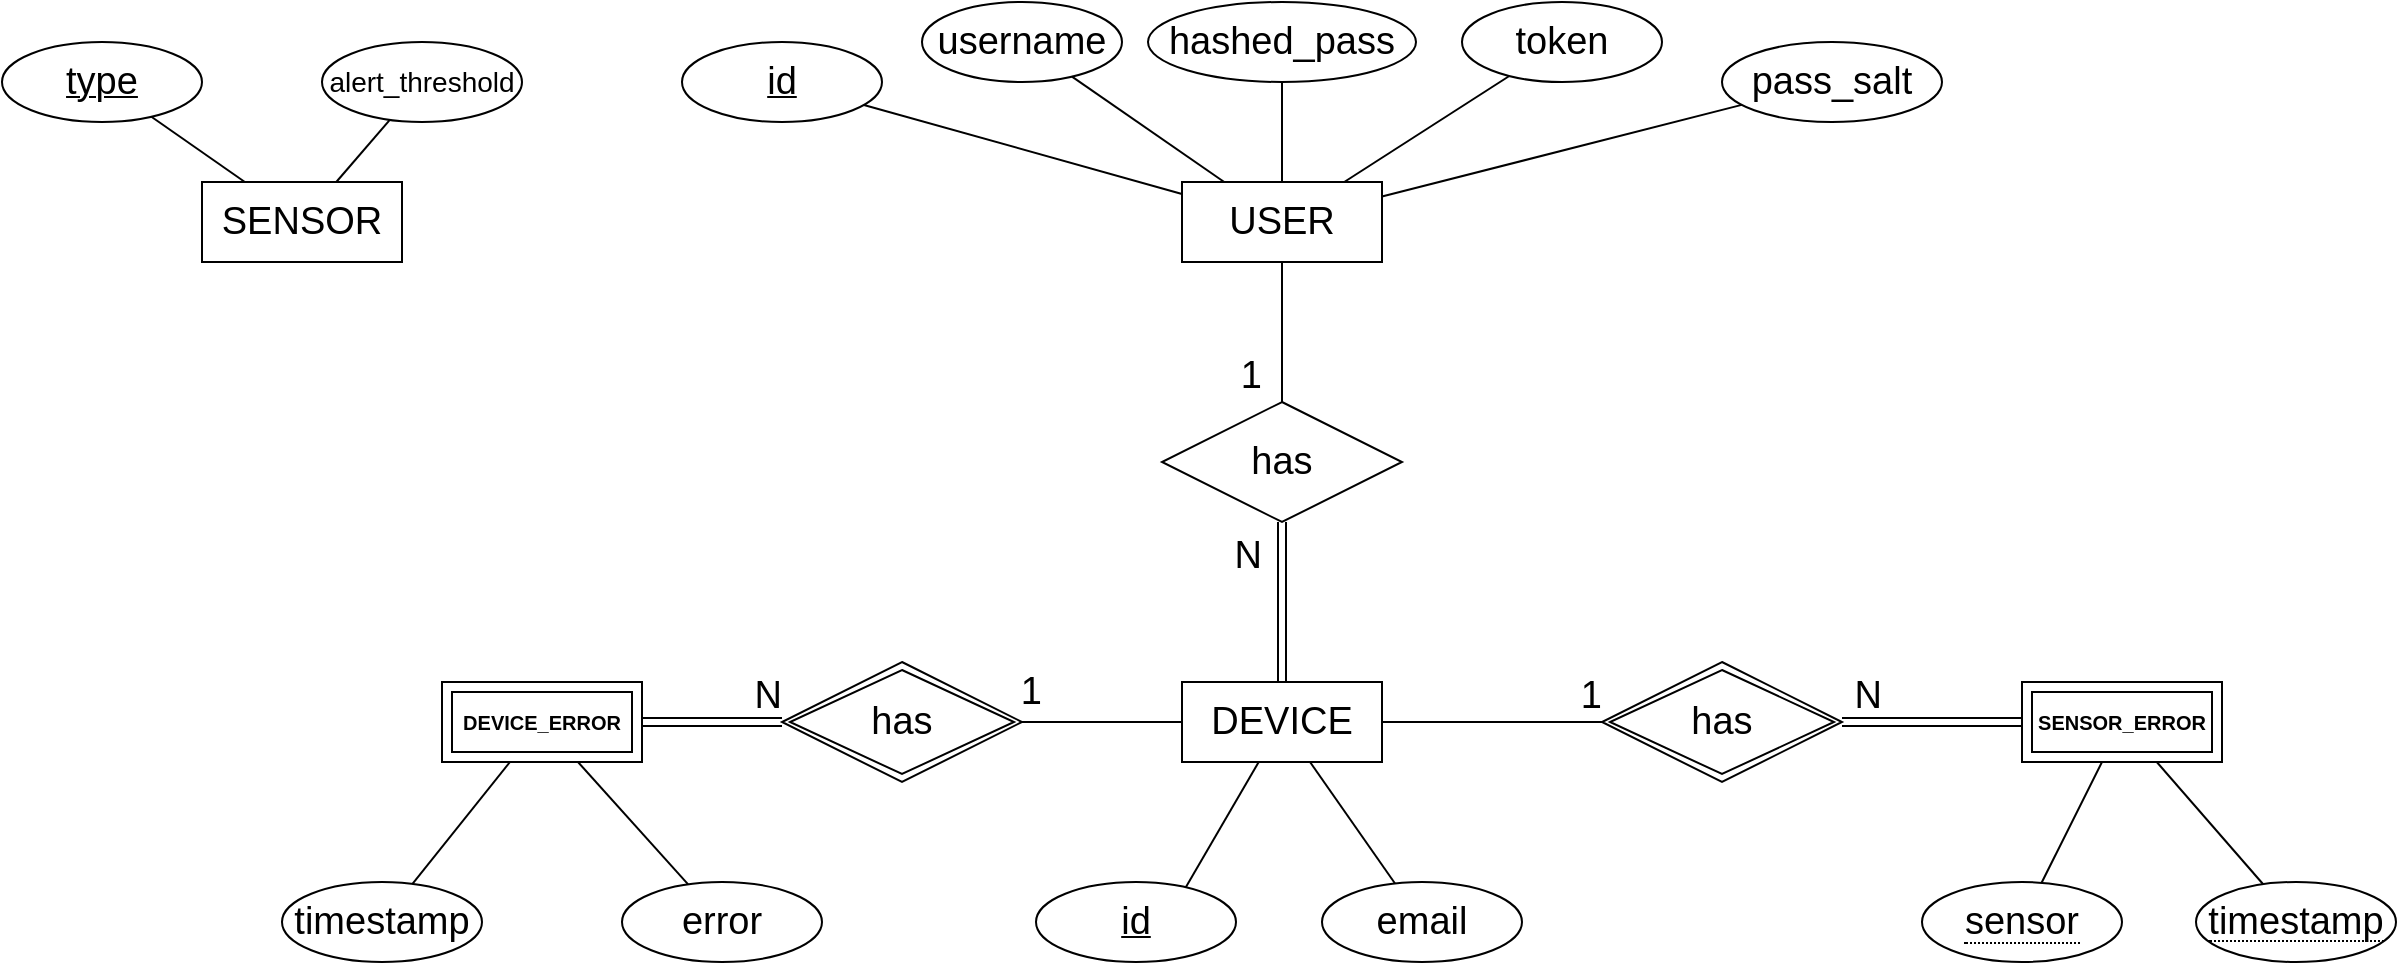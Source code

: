 <mxfile version="21.2.8" type="device">
  <diagram name="Página-1" id="dSMESLf1brXUNQfupKq1">
    <mxGraphModel dx="1877" dy="621" grid="1" gridSize="10" guides="1" tooltips="1" connect="1" arrows="1" fold="1" page="1" pageScale="1" pageWidth="827" pageHeight="1169" math="0" shadow="0">
      <root>
        <mxCell id="0" />
        <mxCell id="1" parent="0" />
        <mxCell id="UeETvZMfSn2D6VsuQUf8-4" value="" style="endArrow=none;html=1;rounded=0;" parent="1" target="7Dnz9T_1jgGXGvEqVInA-2" edge="1">
          <mxGeometry relative="1" as="geometry">
            <mxPoint x="317.471" y="470.225" as="sourcePoint" />
            <mxPoint x="344" y="400" as="targetPoint" />
          </mxGeometry>
        </mxCell>
        <mxCell id="UeETvZMfSn2D6VsuQUf8-6" value="" style="endArrow=none;html=1;rounded=0;" parent="1" source="UeETvZMfSn2D6VsuQUf8-8" target="7Dnz9T_1jgGXGvEqVInA-2" edge="1">
          <mxGeometry relative="1" as="geometry">
            <mxPoint x="417.117" y="309.325" as="sourcePoint" />
            <mxPoint x="388.182" y="400" as="targetPoint" />
          </mxGeometry>
        </mxCell>
        <mxCell id="UeETvZMfSn2D6VsuQUf8-8" value="&lt;font style=&quot;font-size: 19px;&quot;&gt;email&lt;/font&gt;" style="ellipse;whiteSpace=wrap;html=1;align=center;" parent="1" vertex="1">
          <mxGeometry x="390" y="460" width="100" height="40" as="geometry" />
        </mxCell>
        <mxCell id="UeETvZMfSn2D6VsuQUf8-17" value="&lt;font style=&quot;font-size: 19px;&quot;&gt;USER&lt;/font&gt;" style="whiteSpace=wrap;html=1;align=center;" parent="1" vertex="1">
          <mxGeometry x="320" y="110" width="100" height="40" as="geometry" />
        </mxCell>
        <mxCell id="UeETvZMfSn2D6VsuQUf8-18" value="&lt;font style=&quot;font-size: 19px;&quot;&gt;id&lt;/font&gt;" style="ellipse;whiteSpace=wrap;html=1;align=center;fontStyle=4;" parent="1" vertex="1">
          <mxGeometry x="70" y="40" width="100" height="40" as="geometry" />
        </mxCell>
        <mxCell id="UeETvZMfSn2D6VsuQUf8-20" value="" style="endArrow=none;html=1;rounded=0;" parent="1" source="UeETvZMfSn2D6VsuQUf8-18" target="UeETvZMfSn2D6VsuQUf8-17" edge="1">
          <mxGeometry relative="1" as="geometry">
            <mxPoint x="236.75" y="48.844" as="sourcePoint" />
            <mxPoint x="284" y="100" as="targetPoint" />
          </mxGeometry>
        </mxCell>
        <mxCell id="UeETvZMfSn2D6VsuQUf8-28" value="&lt;font style=&quot;font-size: 19px;&quot;&gt;username&lt;/font&gt;" style="ellipse;whiteSpace=wrap;html=1;align=center;" parent="1" vertex="1">
          <mxGeometry x="190" y="20" width="100" height="40" as="geometry" />
        </mxCell>
        <mxCell id="UeETvZMfSn2D6VsuQUf8-29" value="" style="endArrow=none;html=1;rounded=0;" parent="1" source="UeETvZMfSn2D6VsuQUf8-28" target="UeETvZMfSn2D6VsuQUf8-17" edge="1">
          <mxGeometry relative="1" as="geometry">
            <mxPoint x="253.908" y="47.565" as="sourcePoint" />
            <mxPoint x="352.727" y="120" as="targetPoint" />
          </mxGeometry>
        </mxCell>
        <mxCell id="UeETvZMfSn2D6VsuQUf8-30" value="" style="endArrow=none;html=1;rounded=0;" parent="1" source="UeETvZMfSn2D6VsuQUf8-31" target="UeETvZMfSn2D6VsuQUf8-17" edge="1">
          <mxGeometry relative="1" as="geometry">
            <mxPoint x="357.908" y="47.565" as="sourcePoint" />
            <mxPoint x="470.667" y="110" as="targetPoint" />
          </mxGeometry>
        </mxCell>
        <mxCell id="UeETvZMfSn2D6VsuQUf8-31" value="&lt;font style=&quot;font-size: 19px;&quot;&gt;hashed_pass&lt;/font&gt;" style="ellipse;whiteSpace=wrap;html=1;align=center;fontSize=12;" parent="1" vertex="1">
          <mxGeometry x="303" y="20" width="134" height="40" as="geometry" />
        </mxCell>
        <mxCell id="UeETvZMfSn2D6VsuQUf8-35" value="&lt;font style=&quot;font-size: 19px;&quot;&gt;token&lt;/font&gt;" style="ellipse;whiteSpace=wrap;html=1;align=center;" parent="1" vertex="1">
          <mxGeometry x="460" y="20" width="100" height="40" as="geometry" />
        </mxCell>
        <mxCell id="UeETvZMfSn2D6VsuQUf8-36" value="" style="endArrow=none;html=1;rounded=0;" parent="1" source="UeETvZMfSn2D6VsuQUf8-35" target="UeETvZMfSn2D6VsuQUf8-17" edge="1">
          <mxGeometry relative="1" as="geometry">
            <mxPoint x="490.471" y="57.647" as="sourcePoint" />
            <mxPoint x="406.8" y="120" as="targetPoint" />
          </mxGeometry>
        </mxCell>
        <mxCell id="UeETvZMfSn2D6VsuQUf8-39" value="" style="endArrow=none;html=1;rounded=0;" parent="1" source="UeETvZMfSn2D6VsuQUf8-17" target="7Dnz9T_1jgGXGvEqVInA-4" edge="1">
          <mxGeometry relative="1" as="geometry">
            <mxPoint x="340" y="240" as="sourcePoint" />
            <mxPoint x="370" y="220" as="targetPoint" />
          </mxGeometry>
        </mxCell>
        <mxCell id="UeETvZMfSn2D6VsuQUf8-40" value="&lt;font style=&quot;font-size: 19px;&quot;&gt;1&lt;/font&gt;" style="resizable=0;html=1;align=right;verticalAlign=bottom;" parent="UeETvZMfSn2D6VsuQUf8-39" connectable="0" vertex="1">
          <mxGeometry x="1" relative="1" as="geometry">
            <mxPoint x="-10" as="offset" />
          </mxGeometry>
        </mxCell>
        <mxCell id="9vKTberl2-GkA3S6Uj2w-21" value="&lt;font style=&quot;font-size: 19px;&quot;&gt;1&lt;/font&gt;" style="resizable=0;html=1;align=right;verticalAlign=bottom;" parent="UeETvZMfSn2D6VsuQUf8-39" connectable="0" vertex="1">
          <mxGeometry x="1" relative="1" as="geometry">
            <mxPoint x="160" y="160" as="offset" />
          </mxGeometry>
        </mxCell>
        <mxCell id="DyhMUcyQUTq48QUbvWEY-9" value="&lt;font style=&quot;font-size: 19px;&quot;&gt;1&lt;/font&gt;" style="resizable=0;html=1;align=right;verticalAlign=bottom;" parent="UeETvZMfSn2D6VsuQUf8-39" connectable="0" vertex="1">
          <mxGeometry x="1" relative="1" as="geometry">
            <mxPoint x="-120" y="158" as="offset" />
          </mxGeometry>
        </mxCell>
        <mxCell id="UeETvZMfSn2D6VsuQUf8-41" value="" style="endArrow=none;html=1;rounded=0;shape=link;exitX=0.5;exitY=0;exitDx=0;exitDy=0;" parent="1" source="7Dnz9T_1jgGXGvEqVInA-2" target="7Dnz9T_1jgGXGvEqVInA-4" edge="1">
          <mxGeometry relative="1" as="geometry">
            <mxPoint x="370" y="360" as="sourcePoint" />
            <mxPoint x="370" y="280" as="targetPoint" />
          </mxGeometry>
        </mxCell>
        <mxCell id="UeETvZMfSn2D6VsuQUf8-42" value="&lt;font style=&quot;font-size: 19px;&quot;&gt;N&lt;/font&gt;" style="resizable=0;html=1;align=right;verticalAlign=bottom;" parent="UeETvZMfSn2D6VsuQUf8-41" connectable="0" vertex="1">
          <mxGeometry x="1" relative="1" as="geometry">
            <mxPoint x="-10" y="30" as="offset" />
          </mxGeometry>
        </mxCell>
        <mxCell id="9vKTberl2-GkA3S6Uj2w-23" value="&lt;font style=&quot;font-size: 19px;&quot;&gt;N&lt;/font&gt;" style="resizable=0;html=1;align=right;verticalAlign=bottom;" parent="UeETvZMfSn2D6VsuQUf8-41" connectable="0" vertex="1">
          <mxGeometry x="1" relative="1" as="geometry">
            <mxPoint x="300" y="100" as="offset" />
          </mxGeometry>
        </mxCell>
        <mxCell id="DyhMUcyQUTq48QUbvWEY-13" value="&lt;font style=&quot;font-size: 19px;&quot;&gt;N&lt;/font&gt;" style="resizable=0;html=1;align=right;verticalAlign=bottom;" parent="UeETvZMfSn2D6VsuQUf8-41" connectable="0" vertex="1">
          <mxGeometry x="1" relative="1" as="geometry">
            <mxPoint x="-250" y="100" as="offset" />
          </mxGeometry>
        </mxCell>
        <mxCell id="UeETvZMfSn2D6VsuQUf8-49" value="&lt;font style=&quot;font-size: 19px;&quot;&gt;pass_salt&lt;/font&gt;" style="ellipse;whiteSpace=wrap;html=1;align=center;" parent="1" vertex="1">
          <mxGeometry x="590" y="40" width="110" height="40" as="geometry" />
        </mxCell>
        <mxCell id="UeETvZMfSn2D6VsuQUf8-50" value="" style="endArrow=none;html=1;rounded=0;" parent="1" source="UeETvZMfSn2D6VsuQUf8-49" target="UeETvZMfSn2D6VsuQUf8-17" edge="1">
          <mxGeometry relative="1" as="geometry">
            <mxPoint x="572.291" y="117.647" as="sourcePoint" />
            <mxPoint x="490.002" y="170" as="targetPoint" />
          </mxGeometry>
        </mxCell>
        <mxCell id="9vKTberl2-GkA3S6Uj2w-3" style="edgeStyle=orthogonalEdgeStyle;rounded=0;orthogonalLoop=1;jettySize=auto;html=1;endArrow=none;endFill=0;" parent="1" source="7Dnz9T_1jgGXGvEqVInA-2" target="9vKTberl2-GkA3S6Uj2w-16" edge="1">
          <mxGeometry relative="1" as="geometry">
            <mxPoint x="525" y="380" as="targetPoint" />
          </mxGeometry>
        </mxCell>
        <mxCell id="DyhMUcyQUTq48QUbvWEY-4" style="edgeStyle=orthogonalEdgeStyle;rounded=0;orthogonalLoop=1;jettySize=auto;html=1;endArrow=none;endFill=0;" parent="1" source="7Dnz9T_1jgGXGvEqVInA-2" target="DyhMUcyQUTq48QUbvWEY-3" edge="1">
          <mxGeometry relative="1" as="geometry" />
        </mxCell>
        <mxCell id="7Dnz9T_1jgGXGvEqVInA-2" value="&lt;font style=&quot;font-size: 19px;&quot;&gt;DEVICE&lt;/font&gt;" style="whiteSpace=wrap;html=1;align=center;" parent="1" vertex="1">
          <mxGeometry x="320" y="360" width="100" height="40" as="geometry" />
        </mxCell>
        <mxCell id="7Dnz9T_1jgGXGvEqVInA-3" value="&lt;font style=&quot;font-size: 19px;&quot;&gt;id&lt;/font&gt;" style="ellipse;whiteSpace=wrap;html=1;align=center;fontStyle=4;" parent="1" vertex="1">
          <mxGeometry x="247" y="460" width="100" height="40" as="geometry" />
        </mxCell>
        <mxCell id="7Dnz9T_1jgGXGvEqVInA-4" value="&lt;font style=&quot;font-size: 19px;&quot;&gt;has&lt;/font&gt;" style="shape=rhombus;perimeter=rhombusPerimeter;whiteSpace=wrap;html=1;align=center;" parent="1" vertex="1">
          <mxGeometry x="310" y="220" width="120" height="60" as="geometry" />
        </mxCell>
        <mxCell id="9vKTberl2-GkA3S6Uj2w-4" style="edgeStyle=orthogonalEdgeStyle;rounded=0;orthogonalLoop=1;jettySize=auto;html=1;shape=link;" parent="1" source="9vKTberl2-GkA3S6Uj2w-16" edge="1">
          <mxGeometry relative="1" as="geometry">
            <mxPoint x="645" y="380" as="sourcePoint" />
            <mxPoint x="749" y="380" as="targetPoint" />
          </mxGeometry>
        </mxCell>
        <mxCell id="9vKTberl2-GkA3S6Uj2w-9" value="" style="endArrow=none;html=1;rounded=0;" parent="1" source="9vKTberl2-GkA3S6Uj2w-18" target="9vKTberl2-GkA3S6Uj2w-14" edge="1">
          <mxGeometry relative="1" as="geometry">
            <mxPoint x="740" y="460" as="sourcePoint" />
            <mxPoint x="799.4" y="400" as="targetPoint" />
          </mxGeometry>
        </mxCell>
        <mxCell id="9vKTberl2-GkA3S6Uj2w-12" value="" style="endArrow=none;html=1;rounded=0;" parent="1" source="9vKTberl2-GkA3S6Uj2w-19" target="9vKTberl2-GkA3S6Uj2w-14" edge="1">
          <mxGeometry relative="1" as="geometry">
            <mxPoint x="914" y="480" as="sourcePoint" />
            <mxPoint x="822" y="400" as="targetPoint" />
          </mxGeometry>
        </mxCell>
        <mxCell id="9vKTberl2-GkA3S6Uj2w-14" value="SENSOR_ERROR" style="shape=ext;margin=3;double=1;whiteSpace=wrap;html=1;align=center;fontSize=10;fontStyle=1" parent="1" vertex="1">
          <mxGeometry x="740" y="360" width="100" height="40" as="geometry" />
        </mxCell>
        <mxCell id="9vKTberl2-GkA3S6Uj2w-16" value="has" style="shape=rhombus;double=1;perimeter=rhombusPerimeter;whiteSpace=wrap;html=1;align=center;fontSize=19;" parent="1" vertex="1">
          <mxGeometry x="530" y="350" width="120" height="60" as="geometry" />
        </mxCell>
        <mxCell id="9vKTberl2-GkA3S6Uj2w-18" value="&lt;span style=&quot;border-bottom: 1px dotted; font-size: 19px;&quot;&gt;sensor&lt;/span&gt;" style="ellipse;whiteSpace=wrap;html=1;align=center;fontSize=19;" parent="1" vertex="1">
          <mxGeometry x="690" y="460" width="100" height="40" as="geometry" />
        </mxCell>
        <mxCell id="9vKTberl2-GkA3S6Uj2w-19" value="&lt;span style=&quot;border-bottom: 1px dotted&quot;&gt;&lt;font style=&quot;font-size: 19px;&quot;&gt;timestamp&lt;/font&gt;&lt;/span&gt;" style="ellipse;whiteSpace=wrap;html=1;align=center;" parent="1" vertex="1">
          <mxGeometry x="827" y="460" width="100" height="40" as="geometry" />
        </mxCell>
        <mxCell id="DyhMUcyQUTq48QUbvWEY-5" style="edgeStyle=orthogonalEdgeStyle;rounded=0;orthogonalLoop=1;jettySize=auto;html=1;endArrow=none;endFill=0;shape=link;" parent="1" source="DyhMUcyQUTq48QUbvWEY-1" target="DyhMUcyQUTq48QUbvWEY-3" edge="1">
          <mxGeometry relative="1" as="geometry" />
        </mxCell>
        <mxCell id="DyhMUcyQUTq48QUbvWEY-1" value="DEVICE_ERROR" style="shape=ext;margin=3;double=1;whiteSpace=wrap;html=1;align=center;fontSize=10;fontStyle=1" parent="1" vertex="1">
          <mxGeometry x="-50" y="360" width="100" height="40" as="geometry" />
        </mxCell>
        <mxCell id="DyhMUcyQUTq48QUbvWEY-3" value="has" style="shape=rhombus;double=1;perimeter=rhombusPerimeter;whiteSpace=wrap;html=1;align=center;fontSize=19;" parent="1" vertex="1">
          <mxGeometry x="120" y="350" width="120" height="60" as="geometry" />
        </mxCell>
        <mxCell id="DyhMUcyQUTq48QUbvWEY-7" value="" style="endArrow=none;html=1;rounded=0;" parent="1" source="DyhMUcyQUTq48QUbvWEY-8" target="DyhMUcyQUTq48QUbvWEY-1" edge="1">
          <mxGeometry relative="1" as="geometry">
            <mxPoint x="-79.863" y="451.694" as="sourcePoint" />
            <mxPoint x="790" y="410" as="targetPoint" />
          </mxGeometry>
        </mxCell>
        <mxCell id="DyhMUcyQUTq48QUbvWEY-8" value="&lt;span style=&quot;font-size: 19px;&quot;&gt;error&lt;/span&gt;" style="ellipse;whiteSpace=wrap;html=1;align=center;" parent="1" vertex="1">
          <mxGeometry x="40" y="460" width="100" height="40" as="geometry" />
        </mxCell>
        <mxCell id="DyhMUcyQUTq48QUbvWEY-14" value="timestamp" style="ellipse;whiteSpace=wrap;html=1;align=center;fontSize=19;" parent="1" vertex="1">
          <mxGeometry x="-130" y="460" width="100" height="40" as="geometry" />
        </mxCell>
        <mxCell id="DyhMUcyQUTq48QUbvWEY-15" value="" style="endArrow=none;html=1;rounded=0;" parent="1" source="DyhMUcyQUTq48QUbvWEY-14" target="DyhMUcyQUTq48QUbvWEY-1" edge="1">
          <mxGeometry relative="1" as="geometry">
            <mxPoint x="10" y="470" as="sourcePoint" />
            <mxPoint x="10" y="410" as="targetPoint" />
          </mxGeometry>
        </mxCell>
        <mxCell id="NlqYLAlUPCJXsdATNQPp-1" value="&lt;font style=&quot;font-size: 19px;&quot;&gt;SENSOR&lt;/font&gt;" style="whiteSpace=wrap;html=1;align=center;" parent="1" vertex="1">
          <mxGeometry x="-170" y="110" width="100" height="40" as="geometry" />
        </mxCell>
        <mxCell id="NlqYLAlUPCJXsdATNQPp-9" value="&lt;font style=&quot;font-size: 19px;&quot;&gt;type&lt;/font&gt;" style="ellipse;whiteSpace=wrap;html=1;align=center;fontStyle=4;" parent="1" vertex="1">
          <mxGeometry x="-270" y="40" width="100" height="40" as="geometry" />
        </mxCell>
        <mxCell id="NlqYLAlUPCJXsdATNQPp-10" value="" style="endArrow=none;html=1;rounded=0;" parent="1" source="NlqYLAlUPCJXsdATNQPp-9" target="NlqYLAlUPCJXsdATNQPp-1" edge="1">
          <mxGeometry relative="1" as="geometry">
            <mxPoint x="171" y="81" as="sourcePoint" />
            <mxPoint x="330" y="126" as="targetPoint" />
          </mxGeometry>
        </mxCell>
        <mxCell id="NlqYLAlUPCJXsdATNQPp-11" value="&lt;font style=&quot;font-size: 14px;&quot;&gt;alert_threshold&lt;/font&gt;" style="ellipse;whiteSpace=wrap;html=1;align=center;" parent="1" vertex="1">
          <mxGeometry x="-110" y="40" width="100" height="40" as="geometry" />
        </mxCell>
        <mxCell id="NlqYLAlUPCJXsdATNQPp-12" value="" style="endArrow=none;html=1;rounded=0;" parent="1" source="NlqYLAlUPCJXsdATNQPp-11" target="NlqYLAlUPCJXsdATNQPp-1" edge="1">
          <mxGeometry relative="1" as="geometry">
            <mxPoint x="171" y="81" as="sourcePoint" />
            <mxPoint x="330" y="126" as="targetPoint" />
          </mxGeometry>
        </mxCell>
      </root>
    </mxGraphModel>
  </diagram>
</mxfile>

